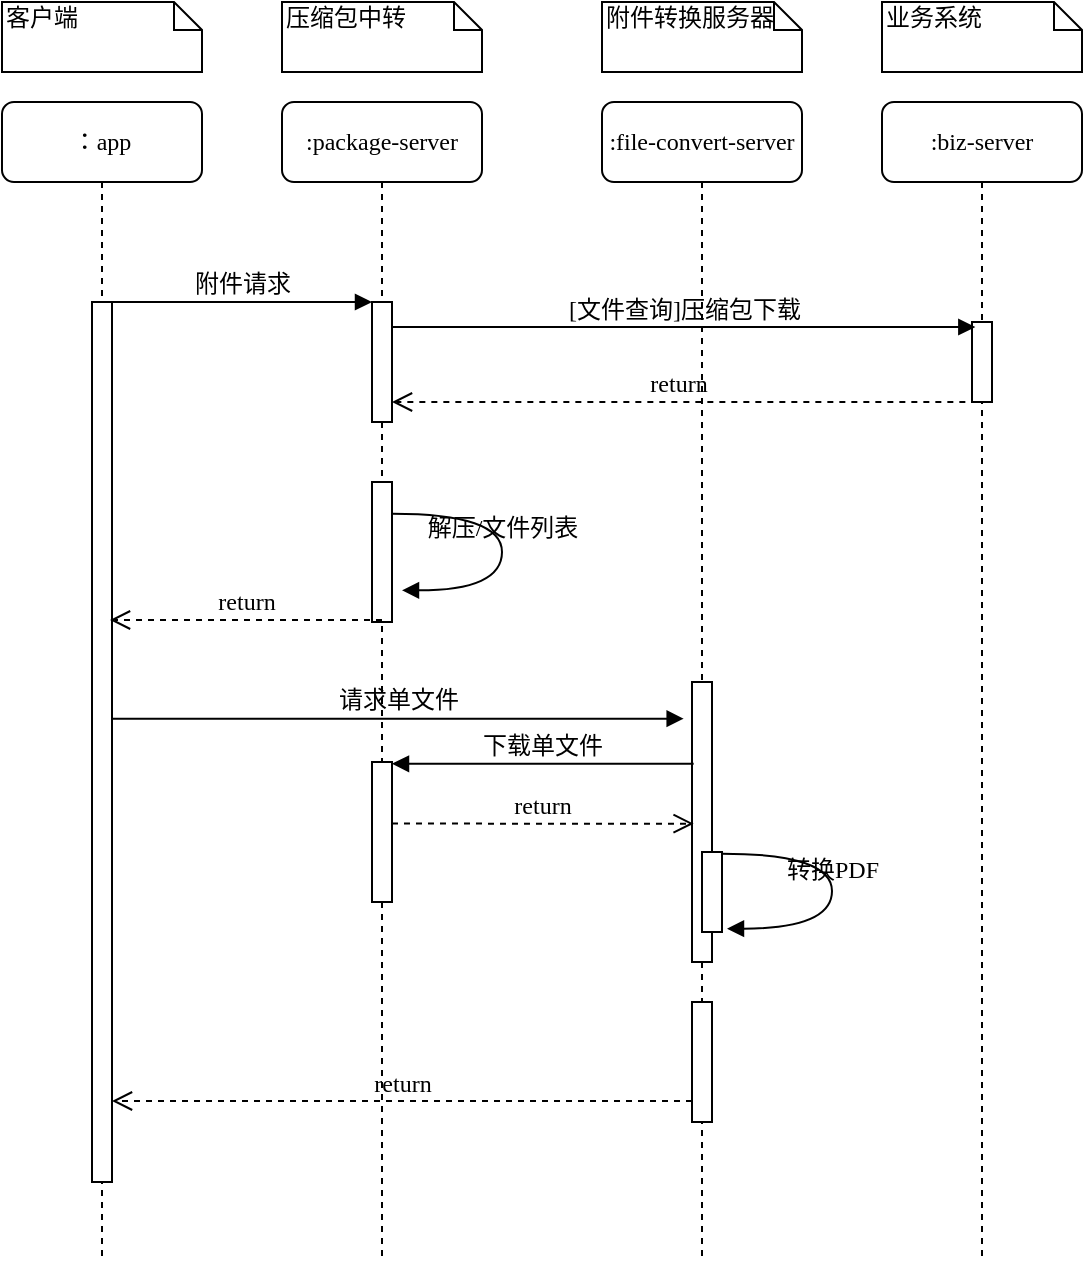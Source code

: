 <mxfile version="12.1.0" type="github" pages="1"><diagram name="Page-1" id="13e1069c-82ec-6db2-03f1-153e76fe0fe0"><mxGraphModel dx="1185" dy="635" grid="1" gridSize="10" guides="1" tooltips="1" connect="1" arrows="1" fold="1" page="1" pageScale="1" pageWidth="1100" pageHeight="850" background="#ffffff" math="0" shadow="0"><root><mxCell id="0"/><mxCell id="1" parent="0"/><mxCell id="7baba1c4bc27f4b0-2" value=":package-server" style="shape=umlLifeline;perimeter=lifelinePerimeter;whiteSpace=wrap;html=1;container=1;collapsible=0;recursiveResize=0;outlineConnect=0;rounded=1;shadow=0;comic=0;labelBackgroundColor=none;strokeColor=#000000;strokeWidth=1;fillColor=#FFFFFF;fontFamily=Verdana;fontSize=12;fontColor=#000000;align=center;" parent="1" vertex="1"><mxGeometry x="240" y="80" width="100" height="580" as="geometry"/></mxCell><mxCell id="7baba1c4bc27f4b0-10" value="" style="html=1;points=[];perimeter=orthogonalPerimeter;rounded=0;shadow=0;comic=0;labelBackgroundColor=none;strokeColor=#000000;strokeWidth=1;fillColor=#FFFFFF;fontFamily=Verdana;fontSize=12;fontColor=#000000;align=center;" parent="7baba1c4bc27f4b0-2" vertex="1"><mxGeometry x="45" y="100" width="10" height="60" as="geometry"/></mxCell><mxCell id="7baba1c4bc27f4b0-34" value="" style="html=1;points=[];perimeter=orthogonalPerimeter;rounded=0;shadow=0;comic=0;labelBackgroundColor=none;strokeColor=#000000;strokeWidth=1;fillColor=#FFFFFF;fontFamily=Verdana;fontSize=12;fontColor=#000000;align=center;" parent="7baba1c4bc27f4b0-2" vertex="1"><mxGeometry x="45" y="190" width="10" height="70" as="geometry"/></mxCell><mxCell id="x_0MUfHO2A0Y5xory2W0-5" value="" style="html=1;points=[];perimeter=orthogonalPerimeter;rounded=0;shadow=0;comic=0;labelBackgroundColor=none;strokeColor=#000000;strokeWidth=1;fillColor=#FFFFFF;fontFamily=Verdana;fontSize=12;fontColor=#000000;align=center;" vertex="1" parent="7baba1c4bc27f4b0-2"><mxGeometry x="45" y="330" width="10" height="70" as="geometry"/></mxCell><mxCell id="7baba1c4bc27f4b0-3" value=":file-convert-server" style="shape=umlLifeline;perimeter=lifelinePerimeter;whiteSpace=wrap;html=1;container=1;collapsible=0;recursiveResize=0;outlineConnect=0;rounded=1;shadow=0;comic=0;labelBackgroundColor=none;strokeColor=#000000;strokeWidth=1;fillColor=#FFFFFF;fontFamily=Verdana;fontSize=12;fontColor=#000000;align=center;" parent="1" vertex="1"><mxGeometry x="400" y="80" width="100" height="580" as="geometry"/></mxCell><mxCell id="x_0MUfHO2A0Y5xory2W0-4" value="" style="html=1;points=[];perimeter=orthogonalPerimeter;rounded=0;shadow=0;comic=0;labelBackgroundColor=none;strokeColor=#000000;strokeWidth=1;fillColor=#FFFFFF;fontFamily=Verdana;fontSize=12;fontColor=#000000;align=center;" vertex="1" parent="7baba1c4bc27f4b0-3"><mxGeometry x="45" y="290" width="10" height="140" as="geometry"/></mxCell><mxCell id="x_0MUfHO2A0Y5xory2W0-8" value="" style="html=1;points=[];perimeter=orthogonalPerimeter;rounded=0;shadow=0;comic=0;labelBackgroundColor=none;strokeColor=#000000;strokeWidth=1;fillColor=#FFFFFF;fontFamily=Verdana;fontSize=12;fontColor=#000000;align=center;" vertex="1" parent="7baba1c4bc27f4b0-3"><mxGeometry x="50" y="375" width="10" height="40" as="geometry"/></mxCell><mxCell id="7baba1c4bc27f4b0-28" value="" style="html=1;points=[];perimeter=orthogonalPerimeter;rounded=0;shadow=0;comic=0;labelBackgroundColor=none;strokeColor=#000000;strokeWidth=1;fillColor=#FFFFFF;fontFamily=Verdana;fontSize=12;fontColor=#000000;align=center;" parent="7baba1c4bc27f4b0-3" vertex="1"><mxGeometry x="45" y="450" width="10" height="60" as="geometry"/></mxCell><mxCell id="7baba1c4bc27f4b0-4" value=":biz-server" style="shape=umlLifeline;perimeter=lifelinePerimeter;whiteSpace=wrap;html=1;container=1;collapsible=0;recursiveResize=0;outlineConnect=0;rounded=1;shadow=0;comic=0;labelBackgroundColor=none;strokeColor=#000000;strokeWidth=1;fillColor=#FFFFFF;fontFamily=Verdana;fontSize=12;fontColor=#000000;align=center;" parent="1" vertex="1"><mxGeometry x="540" y="80" width="100" height="580" as="geometry"/></mxCell><mxCell id="7baba1c4bc27f4b0-16" value="" style="html=1;points=[];perimeter=orthogonalPerimeter;rounded=0;shadow=0;comic=0;labelBackgroundColor=none;strokeColor=#000000;strokeWidth=1;fillColor=#FFFFFF;fontFamily=Verdana;fontSize=12;fontColor=#000000;align=center;" parent="7baba1c4bc27f4b0-4" vertex="1"><mxGeometry x="45" y="110" width="10" height="40" as="geometry"/></mxCell><mxCell id="7baba1c4bc27f4b0-8" value="：app" style="shape=umlLifeline;perimeter=lifelinePerimeter;whiteSpace=wrap;html=1;container=1;collapsible=0;recursiveResize=0;outlineConnect=0;rounded=1;shadow=0;comic=0;labelBackgroundColor=none;strokeColor=#000000;strokeWidth=1;fillColor=#FFFFFF;fontFamily=Verdana;fontSize=12;fontColor=#000000;align=center;" parent="1" vertex="1"><mxGeometry x="100" y="80" width="100" height="580" as="geometry"/></mxCell><mxCell id="7baba1c4bc27f4b0-9" value="" style="html=1;points=[];perimeter=orthogonalPerimeter;rounded=0;shadow=0;comic=0;labelBackgroundColor=none;strokeColor=#000000;strokeWidth=1;fillColor=#FFFFFF;fontFamily=Verdana;fontSize=12;fontColor=#000000;align=center;" parent="7baba1c4bc27f4b0-8" vertex="1"><mxGeometry x="45" y="100" width="10" height="440" as="geometry"/></mxCell><mxCell id="7baba1c4bc27f4b0-23" value="请求单文件" style="html=1;verticalAlign=bottom;endArrow=block;labelBackgroundColor=none;fontFamily=Verdana;fontSize=12;entryX=-0.417;entryY=0.131;entryDx=0;entryDy=0;entryPerimeter=0;" parent="1" source="7baba1c4bc27f4b0-9" target="x_0MUfHO2A0Y5xory2W0-4" edge="1"><mxGeometry relative="1" as="geometry"><mxPoint x="510" y="420" as="sourcePoint"/></mxGeometry></mxCell><mxCell id="7baba1c4bc27f4b0-11" value="附件请求" style="html=1;verticalAlign=bottom;endArrow=block;entryX=0;entryY=0;labelBackgroundColor=none;fontFamily=Verdana;fontSize=12;edgeStyle=elbowEdgeStyle;elbow=vertical;" parent="1" source="7baba1c4bc27f4b0-9" target="7baba1c4bc27f4b0-10" edge="1"><mxGeometry relative="1" as="geometry"><mxPoint x="220" y="190" as="sourcePoint"/></mxGeometry></mxCell><mxCell id="7baba1c4bc27f4b0-14" value="[文件查询]压缩包下载" style="html=1;verticalAlign=bottom;endArrow=block;labelBackgroundColor=none;fontFamily=Verdana;fontSize=12;edgeStyle=elbowEdgeStyle;elbow=vertical;entryX=0.167;entryY=0.065;entryDx=0;entryDy=0;entryPerimeter=0;" parent="1" source="7baba1c4bc27f4b0-10" target="7baba1c4bc27f4b0-16" edge="1"><mxGeometry relative="1" as="geometry"><mxPoint x="370" y="200" as="sourcePoint"/><mxPoint x="580" y="230" as="targetPoint"/></mxGeometry></mxCell><mxCell id="7baba1c4bc27f4b0-40" value="客户端" style="shape=note;whiteSpace=wrap;html=1;size=14;verticalAlign=top;align=left;spacingTop=-6;rounded=0;shadow=0;comic=0;labelBackgroundColor=none;strokeColor=#000000;strokeWidth=1;fillColor=#FFFFFF;fontFamily=Verdana;fontSize=12;fontColor=#000000;" parent="1" vertex="1"><mxGeometry x="100" y="30" width="100" height="35" as="geometry"/></mxCell><mxCell id="7baba1c4bc27f4b0-41" value="压缩包中转" style="shape=note;whiteSpace=wrap;html=1;size=14;verticalAlign=top;align=left;spacingTop=-6;rounded=0;shadow=0;comic=0;labelBackgroundColor=none;strokeColor=#000000;strokeWidth=1;fillColor=#FFFFFF;fontFamily=Verdana;fontSize=12;fontColor=#000000;" parent="1" vertex="1"><mxGeometry x="240" y="30" width="100" height="35" as="geometry"/></mxCell><mxCell id="7baba1c4bc27f4b0-42" value="附件转换服务器" style="shape=note;whiteSpace=wrap;html=1;size=14;verticalAlign=top;align=left;spacingTop=-6;rounded=0;shadow=0;comic=0;labelBackgroundColor=none;strokeColor=#000000;strokeWidth=1;fillColor=#FFFFFF;fontFamily=Verdana;fontSize=12;fontColor=#000000;" parent="1" vertex="1"><mxGeometry x="400" y="30" width="100" height="35" as="geometry"/></mxCell><mxCell id="7baba1c4bc27f4b0-43" value="业务系统" style="shape=note;whiteSpace=wrap;html=1;size=14;verticalAlign=top;align=left;spacingTop=-6;rounded=0;shadow=0;comic=0;labelBackgroundColor=none;strokeColor=#000000;strokeWidth=1;fillColor=#FFFFFF;fontFamily=Verdana;fontSize=12;fontColor=#000000;" parent="1" vertex="1"><mxGeometry x="540" y="30" width="100" height="35" as="geometry"/></mxCell><mxCell id="x_0MUfHO2A0Y5xory2W0-1" value="return" style="html=1;verticalAlign=bottom;endArrow=open;dashed=1;endSize=8;exitX=-0.333;exitY=1;labelBackgroundColor=none;fontFamily=Verdana;fontSize=12;exitDx=0;exitDy=0;exitPerimeter=0;" edge="1" parent="1" source="7baba1c4bc27f4b0-16" target="7baba1c4bc27f4b0-10"><mxGeometry relative="1" as="geometry"><mxPoint x="185" y="239.5" as="targetPoint"/><mxPoint x="595" y="239.5" as="sourcePoint"/></mxGeometry></mxCell><mxCell id="x_0MUfHO2A0Y5xory2W0-2" value="解压/文件列表" style="html=1;verticalAlign=bottom;endArrow=block;labelBackgroundColor=none;fontFamily=Verdana;fontSize=12;elbow=vertical;edgeStyle=orthogonalEdgeStyle;curved=1;entryX=1;entryY=0.286;entryPerimeter=0;exitX=1.038;exitY=0.345;exitPerimeter=0;" edge="1" parent="1"><mxGeometry relative="1" as="geometry"><mxPoint x="295" y="285.833" as="sourcePoint"/><mxPoint x="300" y="324.167" as="targetPoint"/><Array as="points"><mxPoint x="350" y="286"/><mxPoint x="350" y="324"/></Array></mxGeometry></mxCell><mxCell id="x_0MUfHO2A0Y5xory2W0-3" value="return" style="html=1;verticalAlign=bottom;endArrow=open;dashed=1;endSize=8;labelBackgroundColor=none;fontFamily=Verdana;fontSize=12;" edge="1" parent="1"><mxGeometry relative="1" as="geometry"><mxPoint x="154" y="339" as="targetPoint"/><mxPoint x="290" y="339" as="sourcePoint"/></mxGeometry></mxCell><mxCell id="x_0MUfHO2A0Y5xory2W0-6" value="下载单文件" style="html=1;verticalAlign=bottom;endArrow=block;labelBackgroundColor=none;fontFamily=Verdana;fontSize=12;exitX=0.083;exitY=0.292;exitDx=0;exitDy=0;exitPerimeter=0;" edge="1" parent="1" source="x_0MUfHO2A0Y5xory2W0-4" target="x_0MUfHO2A0Y5xory2W0-5"><mxGeometry relative="1" as="geometry"><mxPoint x="440" y="410" as="sourcePoint"/><mxPoint x="450.83" y="398.34" as="targetPoint"/></mxGeometry></mxCell><mxCell id="x_0MUfHO2A0Y5xory2W0-7" value="return" style="html=1;verticalAlign=bottom;endArrow=open;dashed=1;endSize=8;labelBackgroundColor=none;fontFamily=Verdana;fontSize=12;exitX=1;exitY=0.44;exitDx=0;exitDy=0;exitPerimeter=0;entryX=0.083;entryY=0.506;entryDx=0;entryDy=0;entryPerimeter=0;" edge="1" parent="1" source="x_0MUfHO2A0Y5xory2W0-5" target="x_0MUfHO2A0Y5xory2W0-4"><mxGeometry relative="1" as="geometry"><mxPoint x="164" y="349" as="targetPoint"/><mxPoint x="300" y="349" as="sourcePoint"/></mxGeometry></mxCell><mxCell id="x_0MUfHO2A0Y5xory2W0-10" value="转换PDF" style="html=1;verticalAlign=bottom;endArrow=block;labelBackgroundColor=none;fontFamily=Verdana;fontSize=12;elbow=vertical;edgeStyle=orthogonalEdgeStyle;curved=1;entryX=1.25;entryY=0.958;entryPerimeter=0;exitX=1.038;exitY=0.345;exitPerimeter=0;entryDx=0;entryDy=0;" edge="1" parent="1" target="x_0MUfHO2A0Y5xory2W0-8"><mxGeometry relative="1" as="geometry"><mxPoint x="460" y="455.833" as="sourcePoint"/><mxPoint x="465" y="494.167" as="targetPoint"/><Array as="points"><mxPoint x="515" y="456"/><mxPoint x="515" y="493"/></Array></mxGeometry></mxCell><mxCell id="x_0MUfHO2A0Y5xory2W0-11" value="return" style="html=1;verticalAlign=bottom;endArrow=open;dashed=1;endSize=8;labelBackgroundColor=none;fontFamily=Verdana;fontSize=12;" edge="1" parent="1" source="7baba1c4bc27f4b0-28"><mxGeometry relative="1" as="geometry"><mxPoint x="155" y="579.5" as="targetPoint"/><mxPoint x="291" y="579.5" as="sourcePoint"/></mxGeometry></mxCell></root></mxGraphModel></diagram></mxfile>